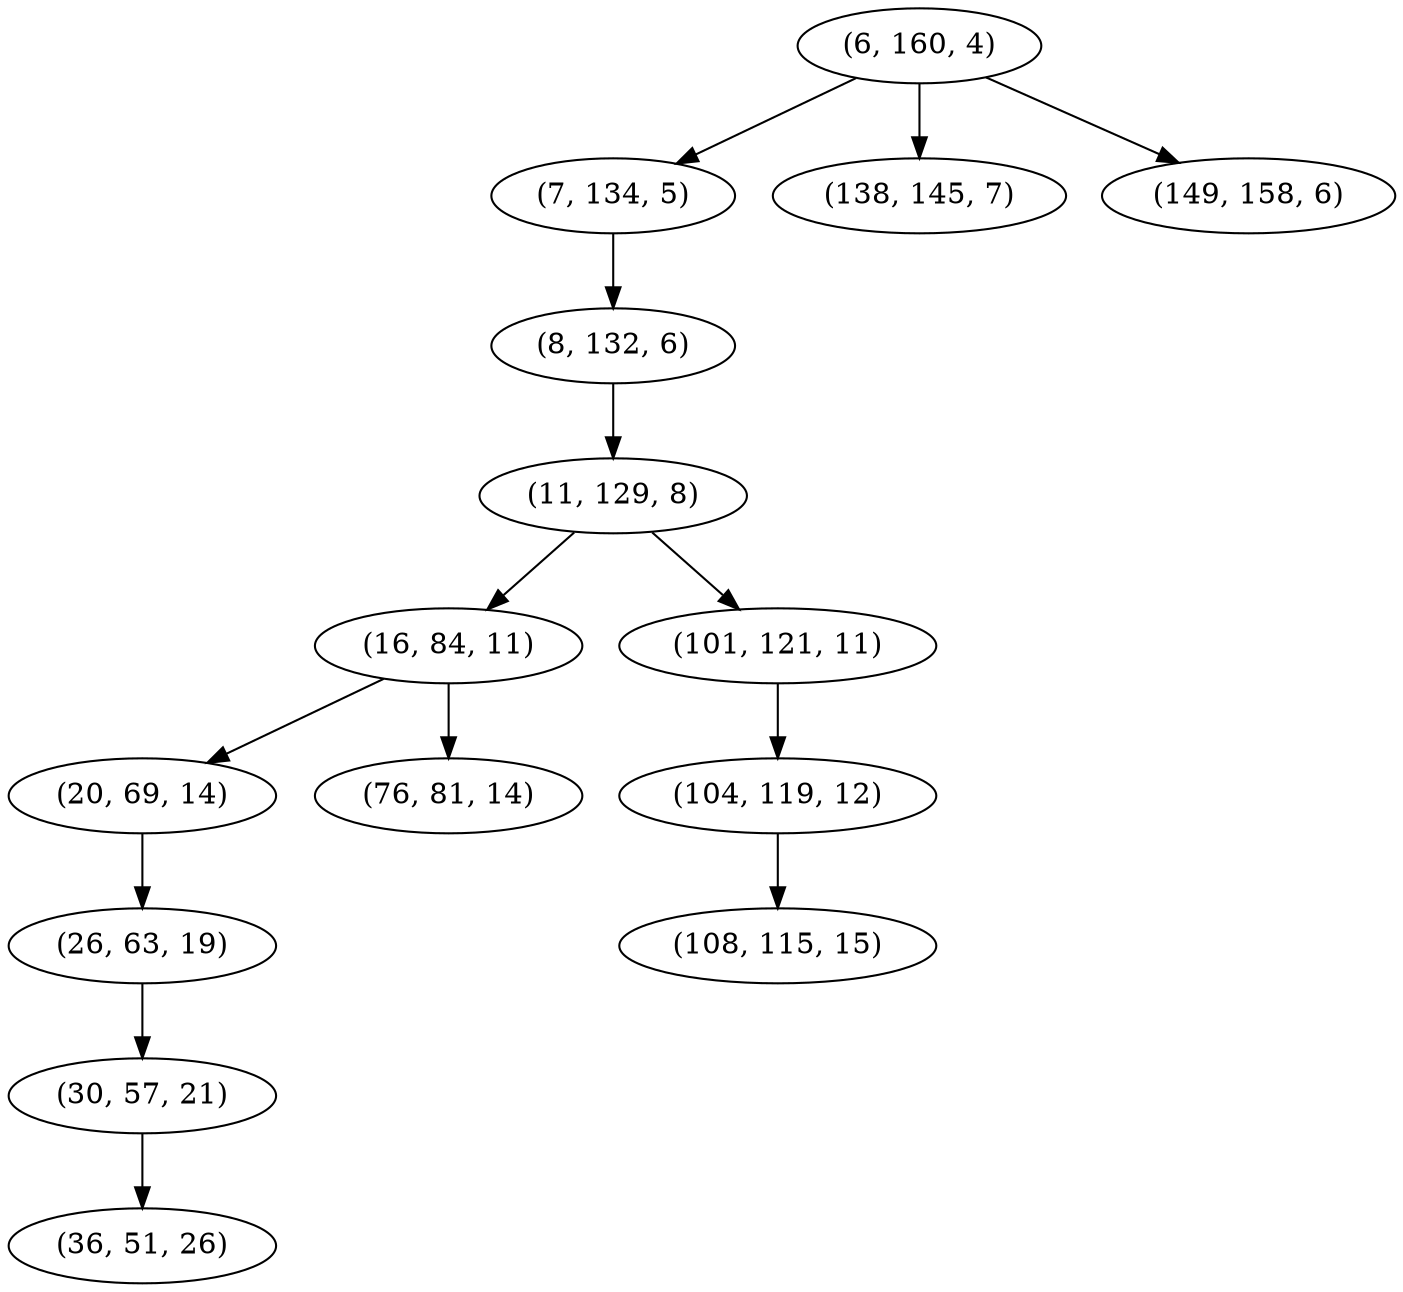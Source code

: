 digraph tree {
    "(6, 160, 4)";
    "(7, 134, 5)";
    "(8, 132, 6)";
    "(11, 129, 8)";
    "(16, 84, 11)";
    "(20, 69, 14)";
    "(26, 63, 19)";
    "(30, 57, 21)";
    "(36, 51, 26)";
    "(76, 81, 14)";
    "(101, 121, 11)";
    "(104, 119, 12)";
    "(108, 115, 15)";
    "(138, 145, 7)";
    "(149, 158, 6)";
    "(6, 160, 4)" -> "(7, 134, 5)";
    "(6, 160, 4)" -> "(138, 145, 7)";
    "(6, 160, 4)" -> "(149, 158, 6)";
    "(7, 134, 5)" -> "(8, 132, 6)";
    "(8, 132, 6)" -> "(11, 129, 8)";
    "(11, 129, 8)" -> "(16, 84, 11)";
    "(11, 129, 8)" -> "(101, 121, 11)";
    "(16, 84, 11)" -> "(20, 69, 14)";
    "(16, 84, 11)" -> "(76, 81, 14)";
    "(20, 69, 14)" -> "(26, 63, 19)";
    "(26, 63, 19)" -> "(30, 57, 21)";
    "(30, 57, 21)" -> "(36, 51, 26)";
    "(101, 121, 11)" -> "(104, 119, 12)";
    "(104, 119, 12)" -> "(108, 115, 15)";
}

